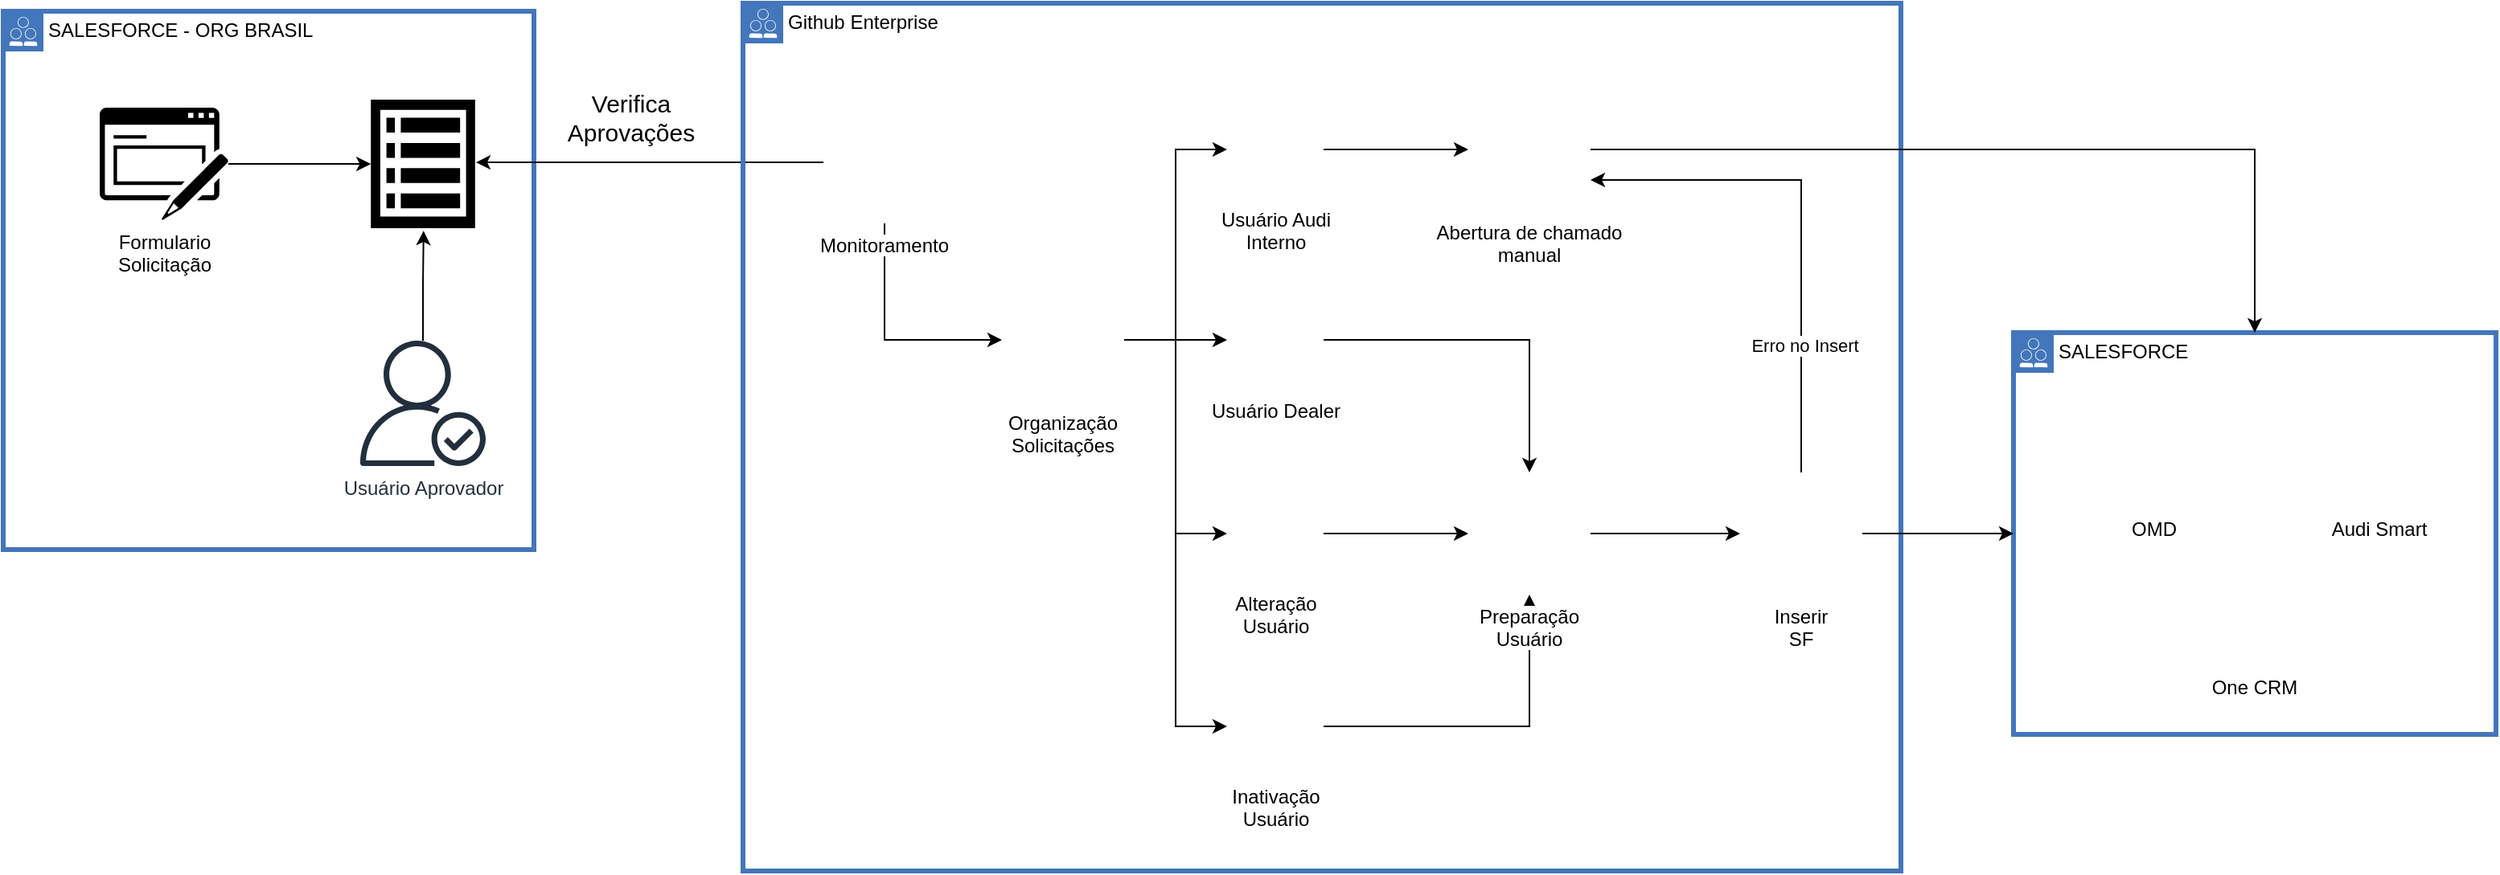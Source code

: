 <mxfile version="24.8.3">
  <diagram name="Página-1" id="W18wG7Gu_XdBRMtK4vuQ">
    <mxGraphModel dx="1717" dy="951" grid="1" gridSize="10" guides="1" tooltips="1" connect="1" arrows="1" fold="1" page="1" pageScale="1" pageWidth="1169" pageHeight="827" math="0" shadow="0">
      <root>
        <mxCell id="0" />
        <mxCell id="1" parent="0" />
        <mxCell id="pc_rTVkWmHKCijpjmsk4-9" value="SALESFORCE - ORG BRASIL" style="shape=mxgraph.ibm.box;prType=public;fontStyle=0;verticalAlign=top;align=left;spacingLeft=32;spacingTop=4;fillColor=none;rounded=0;whiteSpace=wrap;html=1;strokeColor=#4376BB;strokeWidth=3;dashed=0;container=1;spacing=-4;collapsible=0;expand=0;recursiveResize=0;" vertex="1" parent="1">
          <mxGeometry x="110" y="235" width="330" height="335" as="geometry" />
        </mxCell>
        <mxCell id="pc_rTVkWmHKCijpjmsk4-6" value="Usuário Aprovador" style="sketch=0;outlineConnect=0;fontColor=#232F3E;gradientColor=none;fillColor=#232F3D;strokeColor=none;dashed=0;verticalLabelPosition=bottom;verticalAlign=top;align=center;html=1;fontSize=12;fontStyle=0;aspect=fixed;pointerEvents=1;shape=mxgraph.aws4.authenticated_user;" vertex="1" parent="pc_rTVkWmHKCijpjmsk4-9">
          <mxGeometry x="222" y="205" width="78" height="78" as="geometry" />
        </mxCell>
        <mxCell id="pc_rTVkWmHKCijpjmsk4-4" value="" style="sketch=0;html=1;aspect=fixed;strokeColor=none;shadow=0;fillColor=#000000;verticalAlign=top;labelPosition=center;verticalLabelPosition=bottom;shape=mxgraph.gcp2.view_list" vertex="1" parent="pc_rTVkWmHKCijpjmsk4-9">
          <mxGeometry x="228.6" y="55" width="64.8" height="80" as="geometry" />
        </mxCell>
        <mxCell id="pc_rTVkWmHKCijpjmsk4-7" style="edgeStyle=orthogonalEdgeStyle;rounded=0;orthogonalLoop=1;jettySize=auto;html=1;entryX=0.506;entryY=1.02;entryDx=0;entryDy=0;entryPerimeter=0;" edge="1" parent="pc_rTVkWmHKCijpjmsk4-9" source="pc_rTVkWmHKCijpjmsk4-6" target="pc_rTVkWmHKCijpjmsk4-4">
          <mxGeometry relative="1" as="geometry" />
        </mxCell>
        <mxCell id="pc_rTVkWmHKCijpjmsk4-3" value="Formulario&lt;br&gt;Solicitação" style="sketch=0;pointerEvents=1;shadow=0;dashed=0;html=1;strokeColor=none;fillColor=#000000;labelPosition=center;verticalLabelPosition=bottom;verticalAlign=top;outlineConnect=0;align=center;shape=mxgraph.office.concepts.form;" vertex="1" parent="pc_rTVkWmHKCijpjmsk4-9">
          <mxGeometry x="60" y="60" width="80" height="70" as="geometry" />
        </mxCell>
        <mxCell id="pc_rTVkWmHKCijpjmsk4-5" style="edgeStyle=orthogonalEdgeStyle;rounded=0;orthogonalLoop=1;jettySize=auto;html=1;entryX=0;entryY=0.5;entryDx=0;entryDy=0;entryPerimeter=0;" edge="1" parent="pc_rTVkWmHKCijpjmsk4-9" source="pc_rTVkWmHKCijpjmsk4-3" target="pc_rTVkWmHKCijpjmsk4-4">
          <mxGeometry relative="1" as="geometry" />
        </mxCell>
        <mxCell id="pc_rTVkWmHKCijpjmsk4-1" value="" style="shape=image;verticalLabelPosition=bottom;labelBackgroundColor=default;verticalAlign=top;aspect=fixed;imageAspect=0;image=https://mlohrktvfr9b.i.optimole.com/cb:fnc3.166/w:auto/h:auto/q:90/f:best/https://www.nerdstickers.com.br/wp-content/uploads/2022/10/products-1359-Salesforce-01.png;" vertex="1" parent="pc_rTVkWmHKCijpjmsk4-9">
          <mxGeometry y="248" width="87" height="87" as="geometry" />
        </mxCell>
        <mxCell id="pc_rTVkWmHKCijpjmsk4-11" style="edgeStyle=orthogonalEdgeStyle;rounded=0;orthogonalLoop=1;jettySize=auto;html=1;entryX=1.009;entryY=0.488;entryDx=0;entryDy=0;entryPerimeter=0;" edge="1" parent="1" source="pc_rTVkWmHKCijpjmsk4-2" target="pc_rTVkWmHKCijpjmsk4-4">
          <mxGeometry relative="1" as="geometry" />
        </mxCell>
        <mxCell id="pc_rTVkWmHKCijpjmsk4-22" value="Verifica&lt;br style=&quot;font-size: 15px;&quot;&gt;Aprovações" style="edgeLabel;html=1;align=center;verticalAlign=middle;resizable=0;points=[];fontSize=15;" vertex="1" connectable="0" parent="pc_rTVkWmHKCijpjmsk4-11">
          <mxGeometry x="0.29" y="1" relative="1" as="geometry">
            <mxPoint x="19" y="-29" as="offset" />
          </mxGeometry>
        </mxCell>
        <mxCell id="pc_rTVkWmHKCijpjmsk4-12" value="Github Enterprise" style="shape=mxgraph.ibm.box;prType=public;fontStyle=0;verticalAlign=top;align=left;spacingLeft=32;spacingTop=4;fillColor=none;rounded=0;whiteSpace=wrap;html=1;strokeColor=#4376BB;strokeWidth=3;dashed=0;container=1;spacing=-4;collapsible=0;expand=0;recursiveResize=0;" vertex="1" parent="1">
          <mxGeometry x="570" y="230" width="720" height="540" as="geometry" />
        </mxCell>
        <mxCell id="pc_rTVkWmHKCijpjmsk4-24" style="edgeStyle=orthogonalEdgeStyle;rounded=0;orthogonalLoop=1;jettySize=auto;html=1;entryX=0;entryY=0.5;entryDx=0;entryDy=0;" edge="1" parent="pc_rTVkWmHKCijpjmsk4-12" source="pc_rTVkWmHKCijpjmsk4-2" target="pc_rTVkWmHKCijpjmsk4-23">
          <mxGeometry relative="1" as="geometry">
            <Array as="points">
              <mxPoint x="88" y="210" />
            </Array>
          </mxGeometry>
        </mxCell>
        <mxCell id="pc_rTVkWmHKCijpjmsk4-2" value="Monitoramento" style="shape=image;verticalLabelPosition=bottom;labelBackgroundColor=default;verticalAlign=top;aspect=fixed;imageAspect=0;image=https://cdn.prod.website-files.com/6203daf47137054c031fa0e6/63306942721a28becf0ded7a_github-actions.svg;" vertex="1" parent="pc_rTVkWmHKCijpjmsk4-12">
          <mxGeometry x="50" y="61" width="76" height="76" as="geometry" />
        </mxCell>
        <mxCell id="pc_rTVkWmHKCijpjmsk4-29" style="edgeStyle=orthogonalEdgeStyle;rounded=0;orthogonalLoop=1;jettySize=auto;html=1;entryX=0;entryY=0.5;entryDx=0;entryDy=0;" edge="1" parent="pc_rTVkWmHKCijpjmsk4-12" source="pc_rTVkWmHKCijpjmsk4-23" target="pc_rTVkWmHKCijpjmsk4-25">
          <mxGeometry relative="1" as="geometry" />
        </mxCell>
        <mxCell id="pc_rTVkWmHKCijpjmsk4-30" style="edgeStyle=orthogonalEdgeStyle;rounded=0;orthogonalLoop=1;jettySize=auto;html=1;entryX=0;entryY=0.5;entryDx=0;entryDy=0;" edge="1" parent="pc_rTVkWmHKCijpjmsk4-12" source="pc_rTVkWmHKCijpjmsk4-23" target="pc_rTVkWmHKCijpjmsk4-26">
          <mxGeometry relative="1" as="geometry" />
        </mxCell>
        <mxCell id="pc_rTVkWmHKCijpjmsk4-31" style="edgeStyle=orthogonalEdgeStyle;rounded=0;orthogonalLoop=1;jettySize=auto;html=1;entryX=0;entryY=0.5;entryDx=0;entryDy=0;" edge="1" parent="pc_rTVkWmHKCijpjmsk4-12" source="pc_rTVkWmHKCijpjmsk4-23" target="pc_rTVkWmHKCijpjmsk4-27">
          <mxGeometry relative="1" as="geometry" />
        </mxCell>
        <mxCell id="pc_rTVkWmHKCijpjmsk4-32" style="edgeStyle=orthogonalEdgeStyle;rounded=0;orthogonalLoop=1;jettySize=auto;html=1;entryX=0;entryY=0.5;entryDx=0;entryDy=0;" edge="1" parent="pc_rTVkWmHKCijpjmsk4-12" source="pc_rTVkWmHKCijpjmsk4-23" target="pc_rTVkWmHKCijpjmsk4-28">
          <mxGeometry relative="1" as="geometry" />
        </mxCell>
        <mxCell id="pc_rTVkWmHKCijpjmsk4-23" value="Organização&#xa;Solicitações" style="shape=image;verticalLabelPosition=bottom;labelBackgroundColor=default;verticalAlign=top;aspect=fixed;imageAspect=0;image=https://cdn.prod.website-files.com/6203daf47137054c031fa0e6/63306942721a28becf0ded7a_github-actions.svg;" vertex="1" parent="pc_rTVkWmHKCijpjmsk4-12">
          <mxGeometry x="161" y="171.5" width="76" height="76" as="geometry" />
        </mxCell>
        <mxCell id="pc_rTVkWmHKCijpjmsk4-34" style="edgeStyle=orthogonalEdgeStyle;rounded=0;orthogonalLoop=1;jettySize=auto;html=1;entryX=0;entryY=0.5;entryDx=0;entryDy=0;" edge="1" parent="pc_rTVkWmHKCijpjmsk4-12" source="pc_rTVkWmHKCijpjmsk4-25" target="pc_rTVkWmHKCijpjmsk4-33">
          <mxGeometry relative="1" as="geometry" />
        </mxCell>
        <mxCell id="pc_rTVkWmHKCijpjmsk4-25" value="Usuário Audi&lt;br&gt;Interno" style="shape=image;html=1;verticalAlign=top;verticalLabelPosition=bottom;labelBackgroundColor=#ffffff;imageAspect=0;aspect=fixed;image=https://cdn4.iconfinder.com/data/icons/48-bubbles/48/12.File-128.png" vertex="1" parent="pc_rTVkWmHKCijpjmsk4-12">
          <mxGeometry x="301" y="61" width="60" height="60" as="geometry" />
        </mxCell>
        <mxCell id="pc_rTVkWmHKCijpjmsk4-47" style="edgeStyle=orthogonalEdgeStyle;rounded=0;orthogonalLoop=1;jettySize=auto;html=1;" edge="1" parent="pc_rTVkWmHKCijpjmsk4-12" source="pc_rTVkWmHKCijpjmsk4-26" target="pc_rTVkWmHKCijpjmsk4-46">
          <mxGeometry relative="1" as="geometry" />
        </mxCell>
        <mxCell id="pc_rTVkWmHKCijpjmsk4-26" value="Usuário Dealer" style="shape=image;html=1;verticalAlign=top;verticalLabelPosition=bottom;labelBackgroundColor=#ffffff;imageAspect=0;aspect=fixed;image=https://cdn4.iconfinder.com/data/icons/48-bubbles/48/12.File-128.png" vertex="1" parent="pc_rTVkWmHKCijpjmsk4-12">
          <mxGeometry x="301" y="179.5" width="60" height="60" as="geometry" />
        </mxCell>
        <mxCell id="pc_rTVkWmHKCijpjmsk4-48" style="edgeStyle=orthogonalEdgeStyle;rounded=0;orthogonalLoop=1;jettySize=auto;html=1;" edge="1" parent="pc_rTVkWmHKCijpjmsk4-12" source="pc_rTVkWmHKCijpjmsk4-27" target="pc_rTVkWmHKCijpjmsk4-46">
          <mxGeometry relative="1" as="geometry" />
        </mxCell>
        <mxCell id="pc_rTVkWmHKCijpjmsk4-27" value="Alteração&lt;br&gt;Usuário" style="shape=image;html=1;verticalAlign=top;verticalLabelPosition=bottom;labelBackgroundColor=#ffffff;imageAspect=0;aspect=fixed;image=https://cdn4.iconfinder.com/data/icons/48-bubbles/48/12.File-128.png" vertex="1" parent="pc_rTVkWmHKCijpjmsk4-12">
          <mxGeometry x="301" y="300" width="60" height="60" as="geometry" />
        </mxCell>
        <mxCell id="pc_rTVkWmHKCijpjmsk4-49" style="edgeStyle=orthogonalEdgeStyle;rounded=0;orthogonalLoop=1;jettySize=auto;html=1;" edge="1" parent="pc_rTVkWmHKCijpjmsk4-12" source="pc_rTVkWmHKCijpjmsk4-28" target="pc_rTVkWmHKCijpjmsk4-46">
          <mxGeometry relative="1" as="geometry" />
        </mxCell>
        <mxCell id="pc_rTVkWmHKCijpjmsk4-28" value="Inativação&lt;br&gt;Usuário" style="shape=image;html=1;verticalAlign=top;verticalLabelPosition=bottom;labelBackgroundColor=#ffffff;imageAspect=0;aspect=fixed;image=https://cdn4.iconfinder.com/data/icons/48-bubbles/48/12.File-128.png" vertex="1" parent="pc_rTVkWmHKCijpjmsk4-12">
          <mxGeometry x="301" y="420" width="60" height="60" as="geometry" />
        </mxCell>
        <mxCell id="pc_rTVkWmHKCijpjmsk4-33" value="Abertura de chamado &#xa;manual" style="shape=image;verticalLabelPosition=bottom;labelBackgroundColor=default;verticalAlign=top;aspect=fixed;imageAspect=0;image=https://cdn.prod.website-files.com/6203daf47137054c031fa0e6/63306942721a28becf0ded7a_github-actions.svg;" vertex="1" parent="pc_rTVkWmHKCijpjmsk4-12">
          <mxGeometry x="451" y="53" width="76" height="76" as="geometry" />
        </mxCell>
        <mxCell id="pc_rTVkWmHKCijpjmsk4-51" style="edgeStyle=orthogonalEdgeStyle;rounded=0;orthogonalLoop=1;jettySize=auto;html=1;" edge="1" parent="pc_rTVkWmHKCijpjmsk4-12" source="pc_rTVkWmHKCijpjmsk4-46" target="pc_rTVkWmHKCijpjmsk4-50">
          <mxGeometry relative="1" as="geometry" />
        </mxCell>
        <mxCell id="pc_rTVkWmHKCijpjmsk4-46" value="Preparação&#xa;Usuário" style="shape=image;verticalLabelPosition=bottom;labelBackgroundColor=default;verticalAlign=top;aspect=fixed;imageAspect=0;image=https://cdn.prod.website-files.com/6203daf47137054c031fa0e6/63306942721a28becf0ded7a_github-actions.svg;" vertex="1" parent="pc_rTVkWmHKCijpjmsk4-12">
          <mxGeometry x="451" y="292" width="76" height="76" as="geometry" />
        </mxCell>
        <mxCell id="pc_rTVkWmHKCijpjmsk4-54" style="edgeStyle=orthogonalEdgeStyle;rounded=0;orthogonalLoop=1;jettySize=auto;html=1;entryX=1;entryY=0.75;entryDx=0;entryDy=0;" edge="1" parent="pc_rTVkWmHKCijpjmsk4-12" source="pc_rTVkWmHKCijpjmsk4-50" target="pc_rTVkWmHKCijpjmsk4-33">
          <mxGeometry relative="1" as="geometry">
            <Array as="points">
              <mxPoint x="658" y="110" />
            </Array>
          </mxGeometry>
        </mxCell>
        <mxCell id="pc_rTVkWmHKCijpjmsk4-55" value="Erro no Insert" style="edgeLabel;html=1;align=center;verticalAlign=middle;resizable=0;points=[];" vertex="1" connectable="0" parent="pc_rTVkWmHKCijpjmsk4-54">
          <mxGeometry x="-0.496" y="-2" relative="1" as="geometry">
            <mxPoint as="offset" />
          </mxGeometry>
        </mxCell>
        <mxCell id="pc_rTVkWmHKCijpjmsk4-50" value="Inserir&#xa;SF" style="shape=image;verticalLabelPosition=bottom;labelBackgroundColor=default;verticalAlign=top;aspect=fixed;imageAspect=0;image=https://cdn.prod.website-files.com/6203daf47137054c031fa0e6/63306942721a28becf0ded7a_github-actions.svg;" vertex="1" parent="pc_rTVkWmHKCijpjmsk4-12">
          <mxGeometry x="620" y="292" width="76" height="76" as="geometry" />
        </mxCell>
        <mxCell id="pc_rTVkWmHKCijpjmsk4-42" value="SALESFORCE" style="shape=mxgraph.ibm.box;prType=public;fontStyle=0;verticalAlign=top;align=left;spacingLeft=32;spacingTop=4;fillColor=none;rounded=0;whiteSpace=wrap;html=1;strokeColor=#4376BB;strokeWidth=3;dashed=0;container=1;spacing=-4;collapsible=0;expand=0;recursiveResize=0;" vertex="1" parent="1">
          <mxGeometry x="1360" y="435" width="300" height="250" as="geometry" />
        </mxCell>
        <mxCell id="pc_rTVkWmHKCijpjmsk4-43" value="OMD" style="shape=image;verticalLabelPosition=bottom;labelBackgroundColor=default;verticalAlign=top;aspect=fixed;imageAspect=0;image=https://mlohrktvfr9b.i.optimole.com/cb:fnc3.166/w:auto/h:auto/q:90/f:best/https://www.nerdstickers.com.br/wp-content/uploads/2022/10/products-1359-Salesforce-01.png;" vertex="1" parent="pc_rTVkWmHKCijpjmsk4-42">
          <mxGeometry x="44" y="21.5" width="87" height="87" as="geometry" />
        </mxCell>
        <mxCell id="pc_rTVkWmHKCijpjmsk4-44" value="Audi Smart" style="shape=image;verticalLabelPosition=bottom;labelBackgroundColor=default;verticalAlign=top;aspect=fixed;imageAspect=0;image=https://mlohrktvfr9b.i.optimole.com/cb:fnc3.166/w:auto/h:auto/q:90/f:best/https://www.nerdstickers.com.br/wp-content/uploads/2022/10/products-1359-Salesforce-01.png;" vertex="1" parent="pc_rTVkWmHKCijpjmsk4-42">
          <mxGeometry x="184" y="21.5" width="87" height="87" as="geometry" />
        </mxCell>
        <mxCell id="pc_rTVkWmHKCijpjmsk4-56" value="One CRM" style="shape=image;verticalLabelPosition=bottom;labelBackgroundColor=default;verticalAlign=top;aspect=fixed;imageAspect=0;image=https://mlohrktvfr9b.i.optimole.com/cb:fnc3.166/w:auto/h:auto/q:90/f:best/https://www.nerdstickers.com.br/wp-content/uploads/2022/10/products-1359-Salesforce-01.png;" vertex="1" parent="pc_rTVkWmHKCijpjmsk4-42">
          <mxGeometry x="106.5" y="120" width="87" height="87" as="geometry" />
        </mxCell>
        <mxCell id="pc_rTVkWmHKCijpjmsk4-52" style="edgeStyle=orthogonalEdgeStyle;rounded=0;orthogonalLoop=1;jettySize=auto;html=1;" edge="1" parent="1" source="pc_rTVkWmHKCijpjmsk4-33" target="pc_rTVkWmHKCijpjmsk4-42">
          <mxGeometry relative="1" as="geometry" />
        </mxCell>
        <mxCell id="pc_rTVkWmHKCijpjmsk4-53" style="edgeStyle=orthogonalEdgeStyle;rounded=0;orthogonalLoop=1;jettySize=auto;html=1;" edge="1" parent="1" source="pc_rTVkWmHKCijpjmsk4-50" target="pc_rTVkWmHKCijpjmsk4-42">
          <mxGeometry relative="1" as="geometry" />
        </mxCell>
      </root>
    </mxGraphModel>
  </diagram>
</mxfile>
